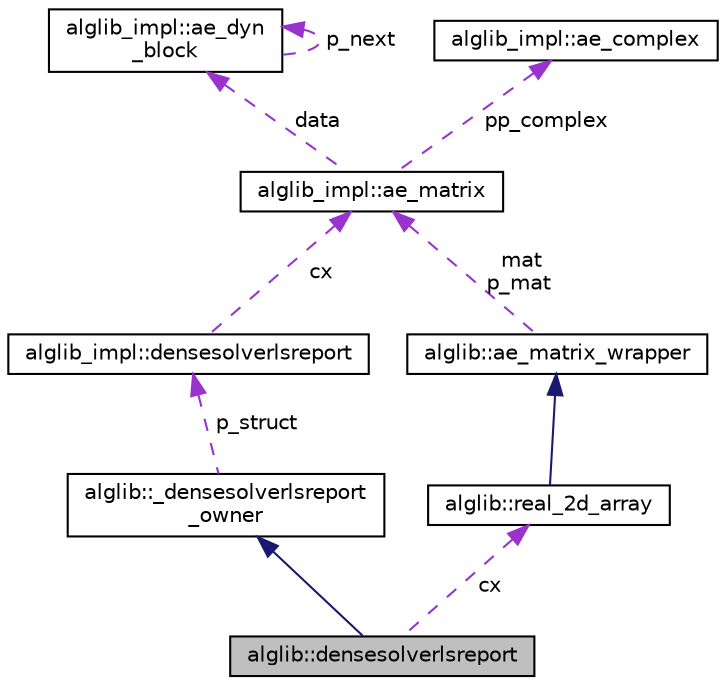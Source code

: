 digraph "alglib::densesolverlsreport"
{
  edge [fontname="Helvetica",fontsize="10",labelfontname="Helvetica",labelfontsize="10"];
  node [fontname="Helvetica",fontsize="10",shape=record];
  Node2 [label="alglib::densesolverlsreport",height=0.2,width=0.4,color="black", fillcolor="grey75", style="filled", fontcolor="black"];
  Node3 -> Node2 [dir="back",color="midnightblue",fontsize="10",style="solid",fontname="Helvetica"];
  Node3 [label="alglib::_densesolverlsreport\l_owner",height=0.2,width=0.4,color="black", fillcolor="white", style="filled",URL="$classalglib_1_1__densesolverlsreport__owner.html"];
  Node4 -> Node3 [dir="back",color="darkorchid3",fontsize="10",style="dashed",label=" p_struct" ,fontname="Helvetica"];
  Node4 [label="alglib_impl::densesolverlsreport",height=0.2,width=0.4,color="black", fillcolor="white", style="filled",URL="$structalglib__impl_1_1densesolverlsreport.html"];
  Node5 -> Node4 [dir="back",color="darkorchid3",fontsize="10",style="dashed",label=" cx" ,fontname="Helvetica"];
  Node5 [label="alglib_impl::ae_matrix",height=0.2,width=0.4,color="black", fillcolor="white", style="filled",URL="$structalglib__impl_1_1ae__matrix.html"];
  Node6 -> Node5 [dir="back",color="darkorchid3",fontsize="10",style="dashed",label=" data" ,fontname="Helvetica"];
  Node6 [label="alglib_impl::ae_dyn\l_block",height=0.2,width=0.4,color="black", fillcolor="white", style="filled",URL="$structalglib__impl_1_1ae__dyn__block.html"];
  Node6 -> Node6 [dir="back",color="darkorchid3",fontsize="10",style="dashed",label=" p_next" ,fontname="Helvetica"];
  Node7 -> Node5 [dir="back",color="darkorchid3",fontsize="10",style="dashed",label=" pp_complex" ,fontname="Helvetica"];
  Node7 [label="alglib_impl::ae_complex",height=0.2,width=0.4,color="black", fillcolor="white", style="filled",URL="$structalglib__impl_1_1ae__complex.html"];
  Node8 -> Node2 [dir="back",color="darkorchid3",fontsize="10",style="dashed",label=" cx" ,fontname="Helvetica"];
  Node8 [label="alglib::real_2d_array",height=0.2,width=0.4,color="black", fillcolor="white", style="filled",URL="$classalglib_1_1real__2d__array.html"];
  Node9 -> Node8 [dir="back",color="midnightblue",fontsize="10",style="solid",fontname="Helvetica"];
  Node9 [label="alglib::ae_matrix_wrapper",height=0.2,width=0.4,color="black", fillcolor="white", style="filled",URL="$classalglib_1_1ae__matrix__wrapper.html"];
  Node5 -> Node9 [dir="back",color="darkorchid3",fontsize="10",style="dashed",label=" mat\np_mat" ,fontname="Helvetica"];
}

